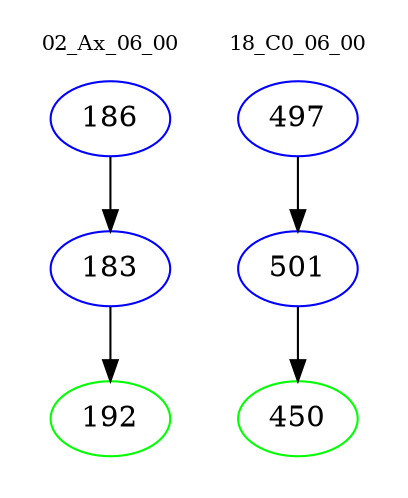 digraph{
subgraph cluster_0 {
color = white
label = "02_Ax_06_00";
fontsize=10;
T0_186 [label="186", color="blue"]
T0_186 -> T0_183 [color="black"]
T0_183 [label="183", color="blue"]
T0_183 -> T0_192 [color="black"]
T0_192 [label="192", color="green"]
}
subgraph cluster_1 {
color = white
label = "18_C0_06_00";
fontsize=10;
T1_497 [label="497", color="blue"]
T1_497 -> T1_501 [color="black"]
T1_501 [label="501", color="blue"]
T1_501 -> T1_450 [color="black"]
T1_450 [label="450", color="green"]
}
}
